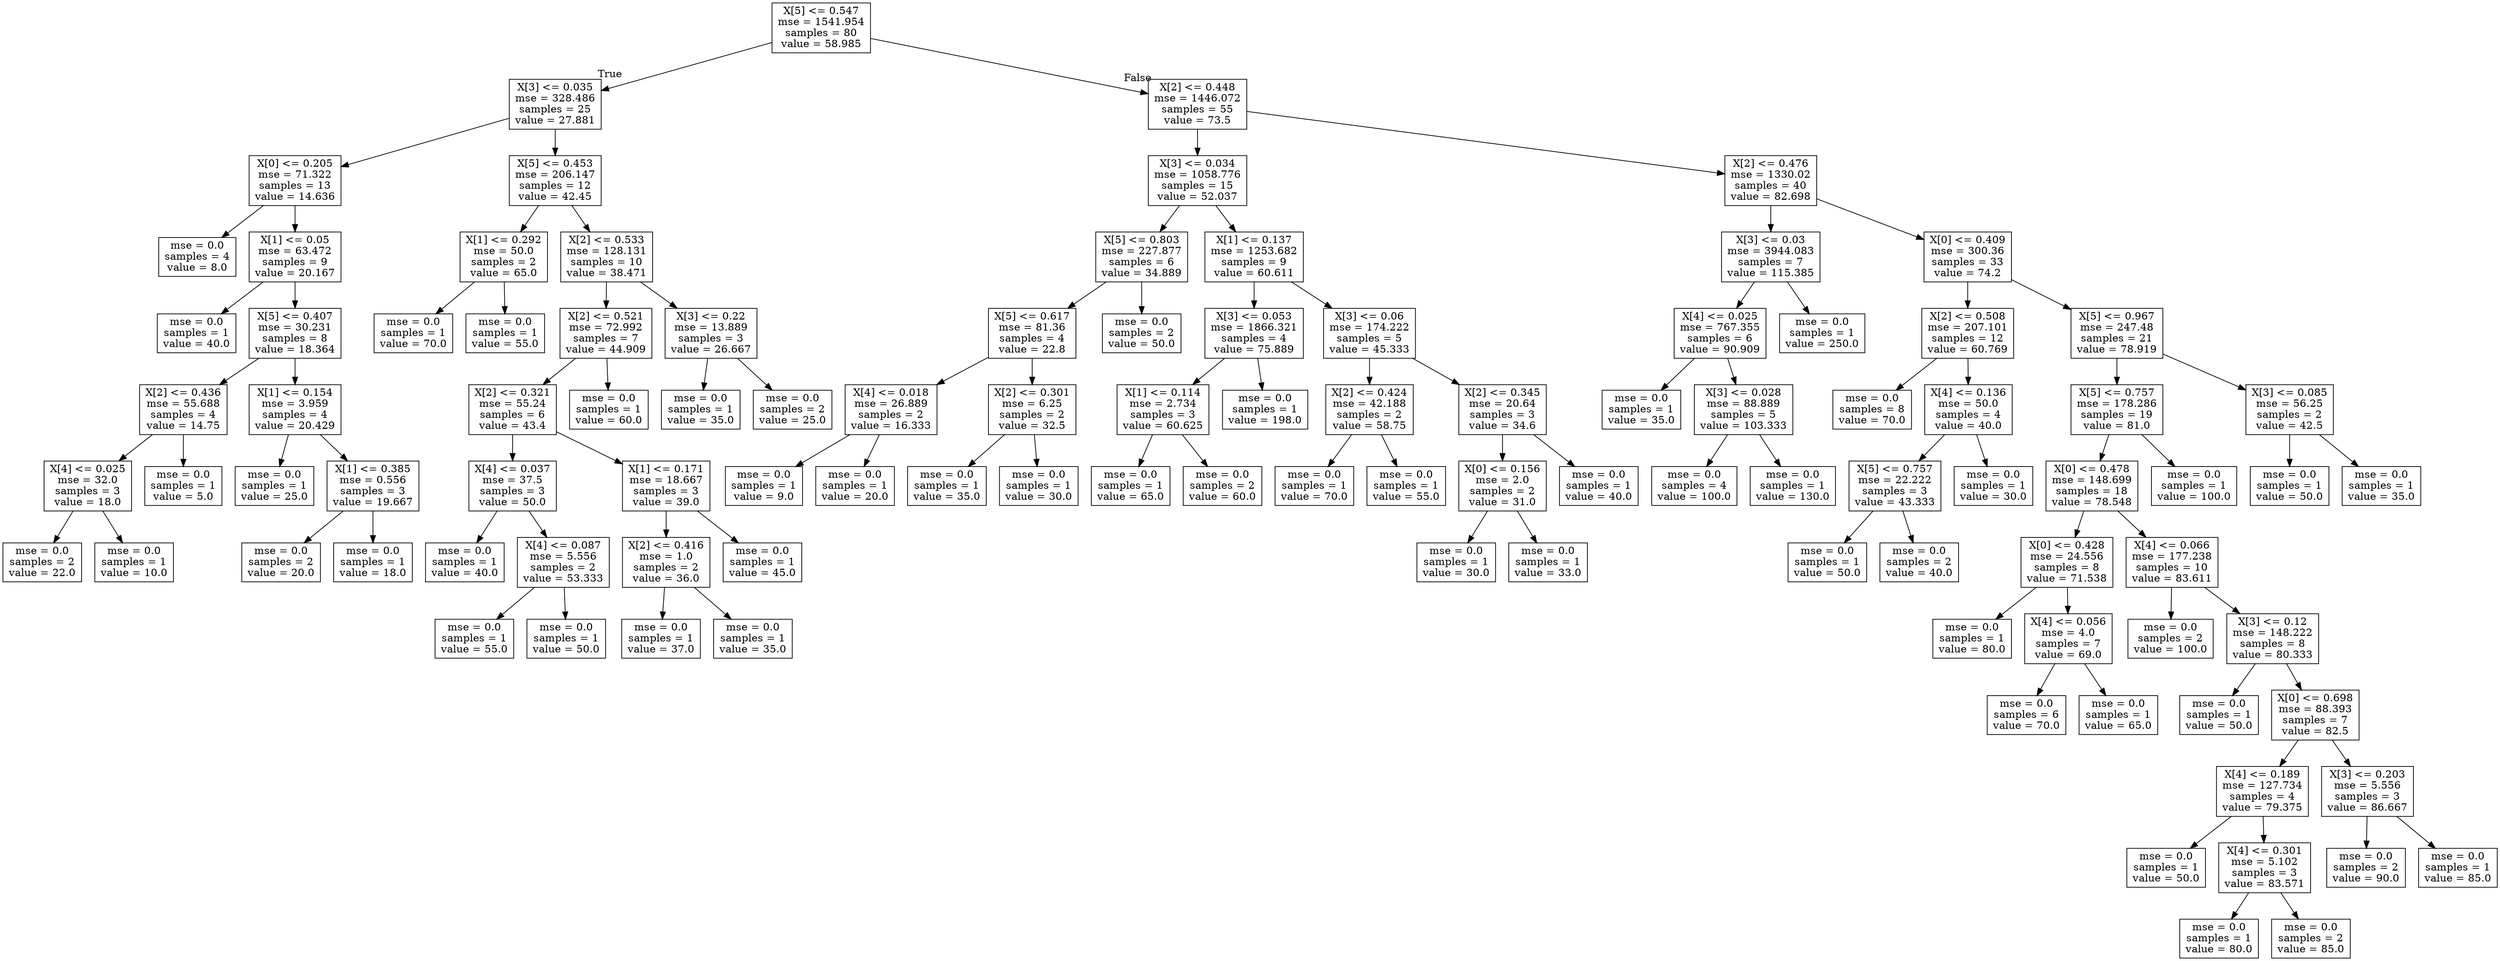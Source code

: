 digraph Tree {
node [shape=box] ;
0 [label="X[5] <= 0.547\nmse = 1541.954\nsamples = 80\nvalue = 58.985"] ;
1 [label="X[3] <= 0.035\nmse = 328.486\nsamples = 25\nvalue = 27.881"] ;
0 -> 1 [labeldistance=2.5, labelangle=45, headlabel="True"] ;
2 [label="X[0] <= 0.205\nmse = 71.322\nsamples = 13\nvalue = 14.636"] ;
1 -> 2 ;
3 [label="mse = 0.0\nsamples = 4\nvalue = 8.0"] ;
2 -> 3 ;
4 [label="X[1] <= 0.05\nmse = 63.472\nsamples = 9\nvalue = 20.167"] ;
2 -> 4 ;
5 [label="mse = 0.0\nsamples = 1\nvalue = 40.0"] ;
4 -> 5 ;
6 [label="X[5] <= 0.407\nmse = 30.231\nsamples = 8\nvalue = 18.364"] ;
4 -> 6 ;
7 [label="X[2] <= 0.436\nmse = 55.688\nsamples = 4\nvalue = 14.75"] ;
6 -> 7 ;
8 [label="X[4] <= 0.025\nmse = 32.0\nsamples = 3\nvalue = 18.0"] ;
7 -> 8 ;
9 [label="mse = 0.0\nsamples = 2\nvalue = 22.0"] ;
8 -> 9 ;
10 [label="mse = 0.0\nsamples = 1\nvalue = 10.0"] ;
8 -> 10 ;
11 [label="mse = 0.0\nsamples = 1\nvalue = 5.0"] ;
7 -> 11 ;
12 [label="X[1] <= 0.154\nmse = 3.959\nsamples = 4\nvalue = 20.429"] ;
6 -> 12 ;
13 [label="mse = 0.0\nsamples = 1\nvalue = 25.0"] ;
12 -> 13 ;
14 [label="X[1] <= 0.385\nmse = 0.556\nsamples = 3\nvalue = 19.667"] ;
12 -> 14 ;
15 [label="mse = 0.0\nsamples = 2\nvalue = 20.0"] ;
14 -> 15 ;
16 [label="mse = 0.0\nsamples = 1\nvalue = 18.0"] ;
14 -> 16 ;
17 [label="X[5] <= 0.453\nmse = 206.147\nsamples = 12\nvalue = 42.45"] ;
1 -> 17 ;
18 [label="X[1] <= 0.292\nmse = 50.0\nsamples = 2\nvalue = 65.0"] ;
17 -> 18 ;
19 [label="mse = 0.0\nsamples = 1\nvalue = 70.0"] ;
18 -> 19 ;
20 [label="mse = 0.0\nsamples = 1\nvalue = 55.0"] ;
18 -> 20 ;
21 [label="X[2] <= 0.533\nmse = 128.131\nsamples = 10\nvalue = 38.471"] ;
17 -> 21 ;
22 [label="X[2] <= 0.521\nmse = 72.992\nsamples = 7\nvalue = 44.909"] ;
21 -> 22 ;
23 [label="X[2] <= 0.321\nmse = 55.24\nsamples = 6\nvalue = 43.4"] ;
22 -> 23 ;
24 [label="X[4] <= 0.037\nmse = 37.5\nsamples = 3\nvalue = 50.0"] ;
23 -> 24 ;
25 [label="mse = 0.0\nsamples = 1\nvalue = 40.0"] ;
24 -> 25 ;
26 [label="X[4] <= 0.087\nmse = 5.556\nsamples = 2\nvalue = 53.333"] ;
24 -> 26 ;
27 [label="mse = 0.0\nsamples = 1\nvalue = 55.0"] ;
26 -> 27 ;
28 [label="mse = 0.0\nsamples = 1\nvalue = 50.0"] ;
26 -> 28 ;
29 [label="X[1] <= 0.171\nmse = 18.667\nsamples = 3\nvalue = 39.0"] ;
23 -> 29 ;
30 [label="X[2] <= 0.416\nmse = 1.0\nsamples = 2\nvalue = 36.0"] ;
29 -> 30 ;
31 [label="mse = 0.0\nsamples = 1\nvalue = 37.0"] ;
30 -> 31 ;
32 [label="mse = 0.0\nsamples = 1\nvalue = 35.0"] ;
30 -> 32 ;
33 [label="mse = 0.0\nsamples = 1\nvalue = 45.0"] ;
29 -> 33 ;
34 [label="mse = 0.0\nsamples = 1\nvalue = 60.0"] ;
22 -> 34 ;
35 [label="X[3] <= 0.22\nmse = 13.889\nsamples = 3\nvalue = 26.667"] ;
21 -> 35 ;
36 [label="mse = 0.0\nsamples = 1\nvalue = 35.0"] ;
35 -> 36 ;
37 [label="mse = 0.0\nsamples = 2\nvalue = 25.0"] ;
35 -> 37 ;
38 [label="X[2] <= 0.448\nmse = 1446.072\nsamples = 55\nvalue = 73.5"] ;
0 -> 38 [labeldistance=2.5, labelangle=-45, headlabel="False"] ;
39 [label="X[3] <= 0.034\nmse = 1058.776\nsamples = 15\nvalue = 52.037"] ;
38 -> 39 ;
40 [label="X[5] <= 0.803\nmse = 227.877\nsamples = 6\nvalue = 34.889"] ;
39 -> 40 ;
41 [label="X[5] <= 0.617\nmse = 81.36\nsamples = 4\nvalue = 22.8"] ;
40 -> 41 ;
42 [label="X[4] <= 0.018\nmse = 26.889\nsamples = 2\nvalue = 16.333"] ;
41 -> 42 ;
43 [label="mse = 0.0\nsamples = 1\nvalue = 9.0"] ;
42 -> 43 ;
44 [label="mse = 0.0\nsamples = 1\nvalue = 20.0"] ;
42 -> 44 ;
45 [label="X[2] <= 0.301\nmse = 6.25\nsamples = 2\nvalue = 32.5"] ;
41 -> 45 ;
46 [label="mse = 0.0\nsamples = 1\nvalue = 35.0"] ;
45 -> 46 ;
47 [label="mse = 0.0\nsamples = 1\nvalue = 30.0"] ;
45 -> 47 ;
48 [label="mse = 0.0\nsamples = 2\nvalue = 50.0"] ;
40 -> 48 ;
49 [label="X[1] <= 0.137\nmse = 1253.682\nsamples = 9\nvalue = 60.611"] ;
39 -> 49 ;
50 [label="X[3] <= 0.053\nmse = 1866.321\nsamples = 4\nvalue = 75.889"] ;
49 -> 50 ;
51 [label="X[1] <= 0.114\nmse = 2.734\nsamples = 3\nvalue = 60.625"] ;
50 -> 51 ;
52 [label="mse = 0.0\nsamples = 1\nvalue = 65.0"] ;
51 -> 52 ;
53 [label="mse = 0.0\nsamples = 2\nvalue = 60.0"] ;
51 -> 53 ;
54 [label="mse = 0.0\nsamples = 1\nvalue = 198.0"] ;
50 -> 54 ;
55 [label="X[3] <= 0.06\nmse = 174.222\nsamples = 5\nvalue = 45.333"] ;
49 -> 55 ;
56 [label="X[2] <= 0.424\nmse = 42.188\nsamples = 2\nvalue = 58.75"] ;
55 -> 56 ;
57 [label="mse = 0.0\nsamples = 1\nvalue = 70.0"] ;
56 -> 57 ;
58 [label="mse = 0.0\nsamples = 1\nvalue = 55.0"] ;
56 -> 58 ;
59 [label="X[2] <= 0.345\nmse = 20.64\nsamples = 3\nvalue = 34.6"] ;
55 -> 59 ;
60 [label="X[0] <= 0.156\nmse = 2.0\nsamples = 2\nvalue = 31.0"] ;
59 -> 60 ;
61 [label="mse = 0.0\nsamples = 1\nvalue = 30.0"] ;
60 -> 61 ;
62 [label="mse = 0.0\nsamples = 1\nvalue = 33.0"] ;
60 -> 62 ;
63 [label="mse = 0.0\nsamples = 1\nvalue = 40.0"] ;
59 -> 63 ;
64 [label="X[2] <= 0.476\nmse = 1330.02\nsamples = 40\nvalue = 82.698"] ;
38 -> 64 ;
65 [label="X[3] <= 0.03\nmse = 3944.083\nsamples = 7\nvalue = 115.385"] ;
64 -> 65 ;
66 [label="X[4] <= 0.025\nmse = 767.355\nsamples = 6\nvalue = 90.909"] ;
65 -> 66 ;
67 [label="mse = 0.0\nsamples = 1\nvalue = 35.0"] ;
66 -> 67 ;
68 [label="X[3] <= 0.028\nmse = 88.889\nsamples = 5\nvalue = 103.333"] ;
66 -> 68 ;
69 [label="mse = 0.0\nsamples = 4\nvalue = 100.0"] ;
68 -> 69 ;
70 [label="mse = 0.0\nsamples = 1\nvalue = 130.0"] ;
68 -> 70 ;
71 [label="mse = 0.0\nsamples = 1\nvalue = 250.0"] ;
65 -> 71 ;
72 [label="X[0] <= 0.409\nmse = 300.36\nsamples = 33\nvalue = 74.2"] ;
64 -> 72 ;
73 [label="X[2] <= 0.508\nmse = 207.101\nsamples = 12\nvalue = 60.769"] ;
72 -> 73 ;
74 [label="mse = 0.0\nsamples = 8\nvalue = 70.0"] ;
73 -> 74 ;
75 [label="X[4] <= 0.136\nmse = 50.0\nsamples = 4\nvalue = 40.0"] ;
73 -> 75 ;
76 [label="X[5] <= 0.757\nmse = 22.222\nsamples = 3\nvalue = 43.333"] ;
75 -> 76 ;
77 [label="mse = 0.0\nsamples = 1\nvalue = 50.0"] ;
76 -> 77 ;
78 [label="mse = 0.0\nsamples = 2\nvalue = 40.0"] ;
76 -> 78 ;
79 [label="mse = 0.0\nsamples = 1\nvalue = 30.0"] ;
75 -> 79 ;
80 [label="X[5] <= 0.967\nmse = 247.48\nsamples = 21\nvalue = 78.919"] ;
72 -> 80 ;
81 [label="X[5] <= 0.757\nmse = 178.286\nsamples = 19\nvalue = 81.0"] ;
80 -> 81 ;
82 [label="X[0] <= 0.478\nmse = 148.699\nsamples = 18\nvalue = 78.548"] ;
81 -> 82 ;
83 [label="X[0] <= 0.428\nmse = 24.556\nsamples = 8\nvalue = 71.538"] ;
82 -> 83 ;
84 [label="mse = 0.0\nsamples = 1\nvalue = 80.0"] ;
83 -> 84 ;
85 [label="X[4] <= 0.056\nmse = 4.0\nsamples = 7\nvalue = 69.0"] ;
83 -> 85 ;
86 [label="mse = 0.0\nsamples = 6\nvalue = 70.0"] ;
85 -> 86 ;
87 [label="mse = 0.0\nsamples = 1\nvalue = 65.0"] ;
85 -> 87 ;
88 [label="X[4] <= 0.066\nmse = 177.238\nsamples = 10\nvalue = 83.611"] ;
82 -> 88 ;
89 [label="mse = 0.0\nsamples = 2\nvalue = 100.0"] ;
88 -> 89 ;
90 [label="X[3] <= 0.12\nmse = 148.222\nsamples = 8\nvalue = 80.333"] ;
88 -> 90 ;
91 [label="mse = 0.0\nsamples = 1\nvalue = 50.0"] ;
90 -> 91 ;
92 [label="X[0] <= 0.698\nmse = 88.393\nsamples = 7\nvalue = 82.5"] ;
90 -> 92 ;
93 [label="X[4] <= 0.189\nmse = 127.734\nsamples = 4\nvalue = 79.375"] ;
92 -> 93 ;
94 [label="mse = 0.0\nsamples = 1\nvalue = 50.0"] ;
93 -> 94 ;
95 [label="X[4] <= 0.301\nmse = 5.102\nsamples = 3\nvalue = 83.571"] ;
93 -> 95 ;
96 [label="mse = 0.0\nsamples = 1\nvalue = 80.0"] ;
95 -> 96 ;
97 [label="mse = 0.0\nsamples = 2\nvalue = 85.0"] ;
95 -> 97 ;
98 [label="X[3] <= 0.203\nmse = 5.556\nsamples = 3\nvalue = 86.667"] ;
92 -> 98 ;
99 [label="mse = 0.0\nsamples = 2\nvalue = 90.0"] ;
98 -> 99 ;
100 [label="mse = 0.0\nsamples = 1\nvalue = 85.0"] ;
98 -> 100 ;
101 [label="mse = 0.0\nsamples = 1\nvalue = 100.0"] ;
81 -> 101 ;
102 [label="X[3] <= 0.085\nmse = 56.25\nsamples = 2\nvalue = 42.5"] ;
80 -> 102 ;
103 [label="mse = 0.0\nsamples = 1\nvalue = 50.0"] ;
102 -> 103 ;
104 [label="mse = 0.0\nsamples = 1\nvalue = 35.0"] ;
102 -> 104 ;
}